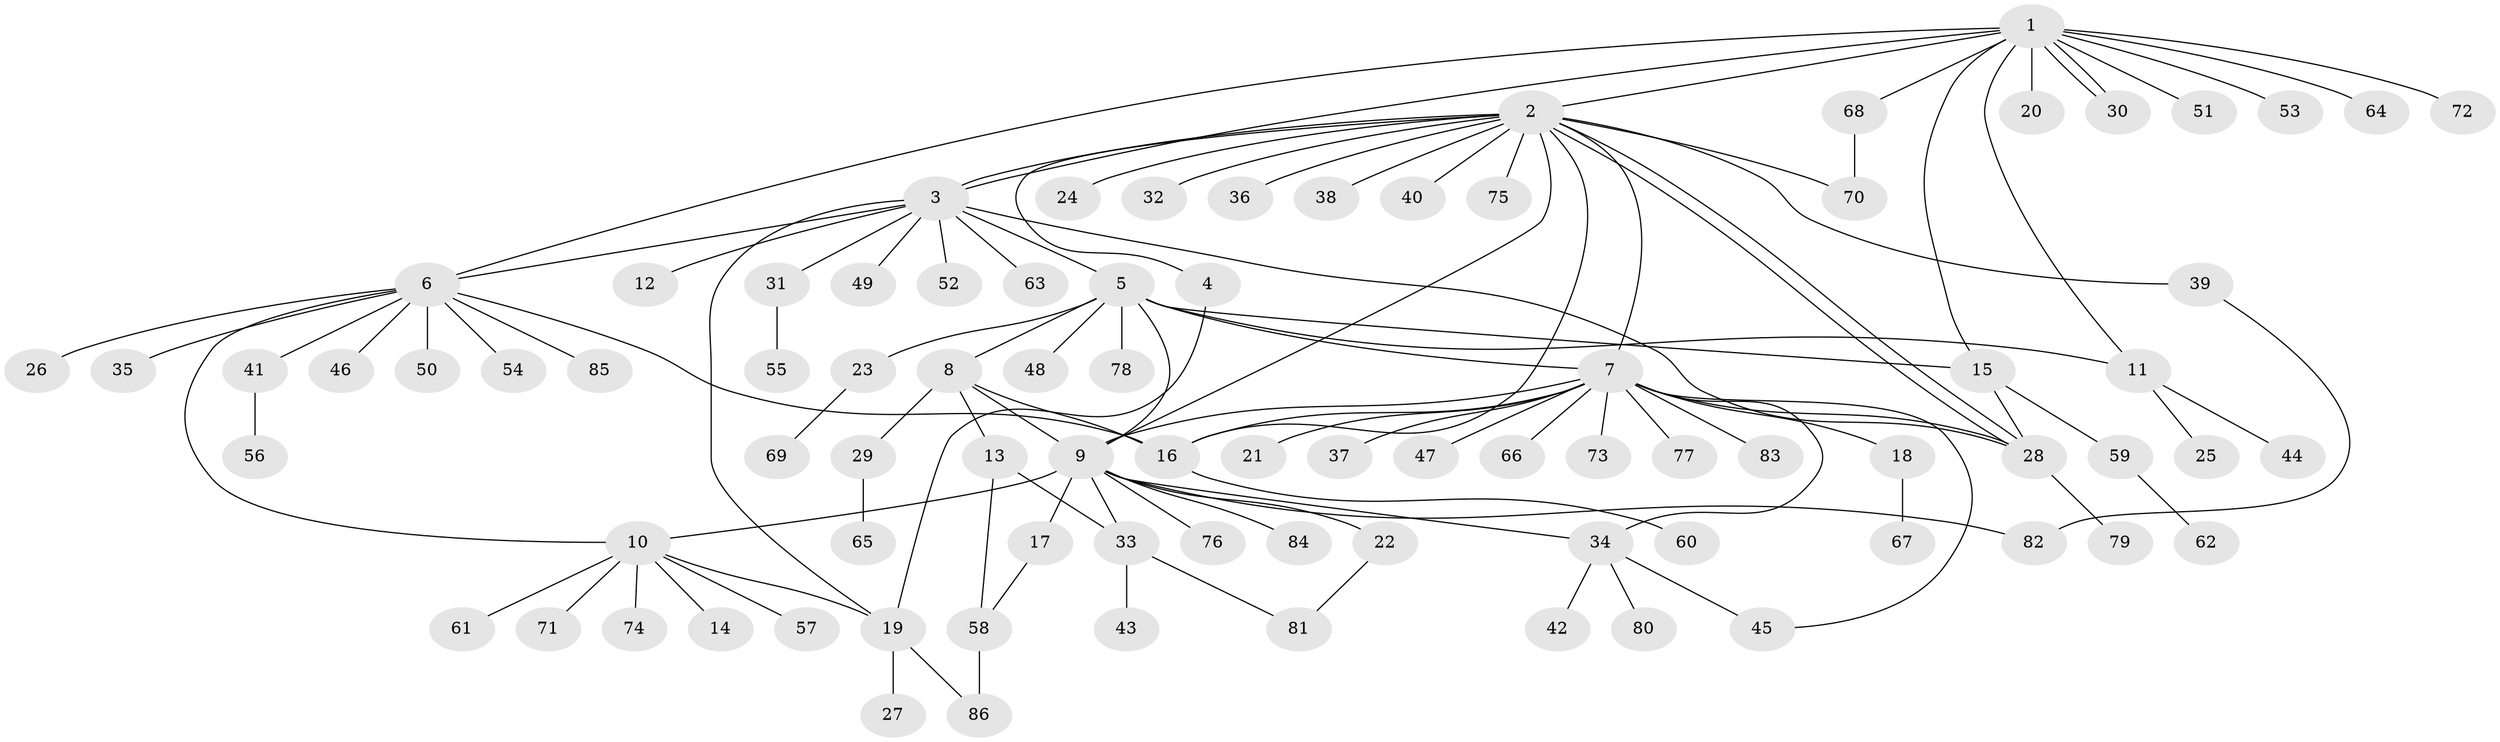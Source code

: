 // Generated by graph-tools (version 1.1) at 2025/26/03/09/25 03:26:01]
// undirected, 86 vertices, 112 edges
graph export_dot {
graph [start="1"]
  node [color=gray90,style=filled];
  1;
  2;
  3;
  4;
  5;
  6;
  7;
  8;
  9;
  10;
  11;
  12;
  13;
  14;
  15;
  16;
  17;
  18;
  19;
  20;
  21;
  22;
  23;
  24;
  25;
  26;
  27;
  28;
  29;
  30;
  31;
  32;
  33;
  34;
  35;
  36;
  37;
  38;
  39;
  40;
  41;
  42;
  43;
  44;
  45;
  46;
  47;
  48;
  49;
  50;
  51;
  52;
  53;
  54;
  55;
  56;
  57;
  58;
  59;
  60;
  61;
  62;
  63;
  64;
  65;
  66;
  67;
  68;
  69;
  70;
  71;
  72;
  73;
  74;
  75;
  76;
  77;
  78;
  79;
  80;
  81;
  82;
  83;
  84;
  85;
  86;
  1 -- 2;
  1 -- 3;
  1 -- 6;
  1 -- 11;
  1 -- 15;
  1 -- 20;
  1 -- 30;
  1 -- 30;
  1 -- 51;
  1 -- 53;
  1 -- 64;
  1 -- 68;
  1 -- 72;
  2 -- 3;
  2 -- 4;
  2 -- 7;
  2 -- 9;
  2 -- 16;
  2 -- 24;
  2 -- 28;
  2 -- 28;
  2 -- 32;
  2 -- 36;
  2 -- 38;
  2 -- 39;
  2 -- 40;
  2 -- 70;
  2 -- 75;
  3 -- 5;
  3 -- 6;
  3 -- 12;
  3 -- 19;
  3 -- 28;
  3 -- 31;
  3 -- 49;
  3 -- 52;
  3 -- 63;
  4 -- 19;
  5 -- 7;
  5 -- 8;
  5 -- 9;
  5 -- 11;
  5 -- 15;
  5 -- 23;
  5 -- 48;
  5 -- 78;
  6 -- 10;
  6 -- 16;
  6 -- 26;
  6 -- 35;
  6 -- 41;
  6 -- 46;
  6 -- 50;
  6 -- 54;
  6 -- 85;
  7 -- 9;
  7 -- 16;
  7 -- 18;
  7 -- 21;
  7 -- 28;
  7 -- 34;
  7 -- 37;
  7 -- 45;
  7 -- 47;
  7 -- 66;
  7 -- 73;
  7 -- 77;
  7 -- 83;
  8 -- 9;
  8 -- 13;
  8 -- 16;
  8 -- 29;
  9 -- 10;
  9 -- 17;
  9 -- 22;
  9 -- 33;
  9 -- 34;
  9 -- 76;
  9 -- 82;
  9 -- 84;
  10 -- 14;
  10 -- 19;
  10 -- 57;
  10 -- 61;
  10 -- 71;
  10 -- 74;
  11 -- 25;
  11 -- 44;
  13 -- 33;
  13 -- 58;
  15 -- 28;
  15 -- 59;
  16 -- 60;
  17 -- 58;
  18 -- 67;
  19 -- 27;
  19 -- 86;
  22 -- 81;
  23 -- 69;
  28 -- 79;
  29 -- 65;
  31 -- 55;
  33 -- 43;
  33 -- 81;
  34 -- 42;
  34 -- 45;
  34 -- 80;
  39 -- 82;
  41 -- 56;
  58 -- 86;
  59 -- 62;
  68 -- 70;
}
